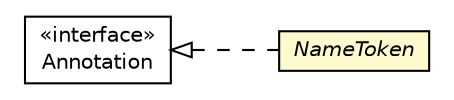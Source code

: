 #!/usr/local/bin/dot
#
# Class diagram 
# Generated by UMLGraph version R5_6-24-gf6e263 (http://www.umlgraph.org/)
#

digraph G {
	edge [fontname="Helvetica",fontsize=10,labelfontname="Helvetica",labelfontsize=10];
	node [fontname="Helvetica",fontsize=10,shape=plaintext];
	nodesep=0.25;
	ranksep=0.5;
	rankdir=LR;
	// com.gwtplatform.mvp.client.annotations.NameToken
	c259541 [label=<<table title="com.gwtplatform.mvp.client.annotations.NameToken" border="0" cellborder="1" cellspacing="0" cellpadding="2" port="p" bgcolor="lemonChiffon" href="./NameToken.html">
		<tr><td><table border="0" cellspacing="0" cellpadding="1">
<tr><td align="center" balign="center"><font face="Helvetica-Oblique"> NameToken </font></td></tr>
		</table></td></tr>
		</table>>, URL="./NameToken.html", fontname="Helvetica", fontcolor="black", fontsize=10.0];
	//com.gwtplatform.mvp.client.annotations.NameToken implements java.lang.annotation.Annotation
	c259906:p -> c259541:p [dir=back,arrowtail=empty,style=dashed];
	// java.lang.annotation.Annotation
	c259906 [label=<<table title="java.lang.annotation.Annotation" border="0" cellborder="1" cellspacing="0" cellpadding="2" port="p" href="http://download.oracle.com/javase/6/docs/api/java/lang/annotation/Annotation.html">
		<tr><td><table border="0" cellspacing="0" cellpadding="1">
<tr><td align="center" balign="center"> &#171;interface&#187; </td></tr>
<tr><td align="center" balign="center"> Annotation </td></tr>
		</table></td></tr>
		</table>>, URL="http://download.oracle.com/javase/6/docs/api/java/lang/annotation/Annotation.html", fontname="Helvetica", fontcolor="black", fontsize=10.0];
}

